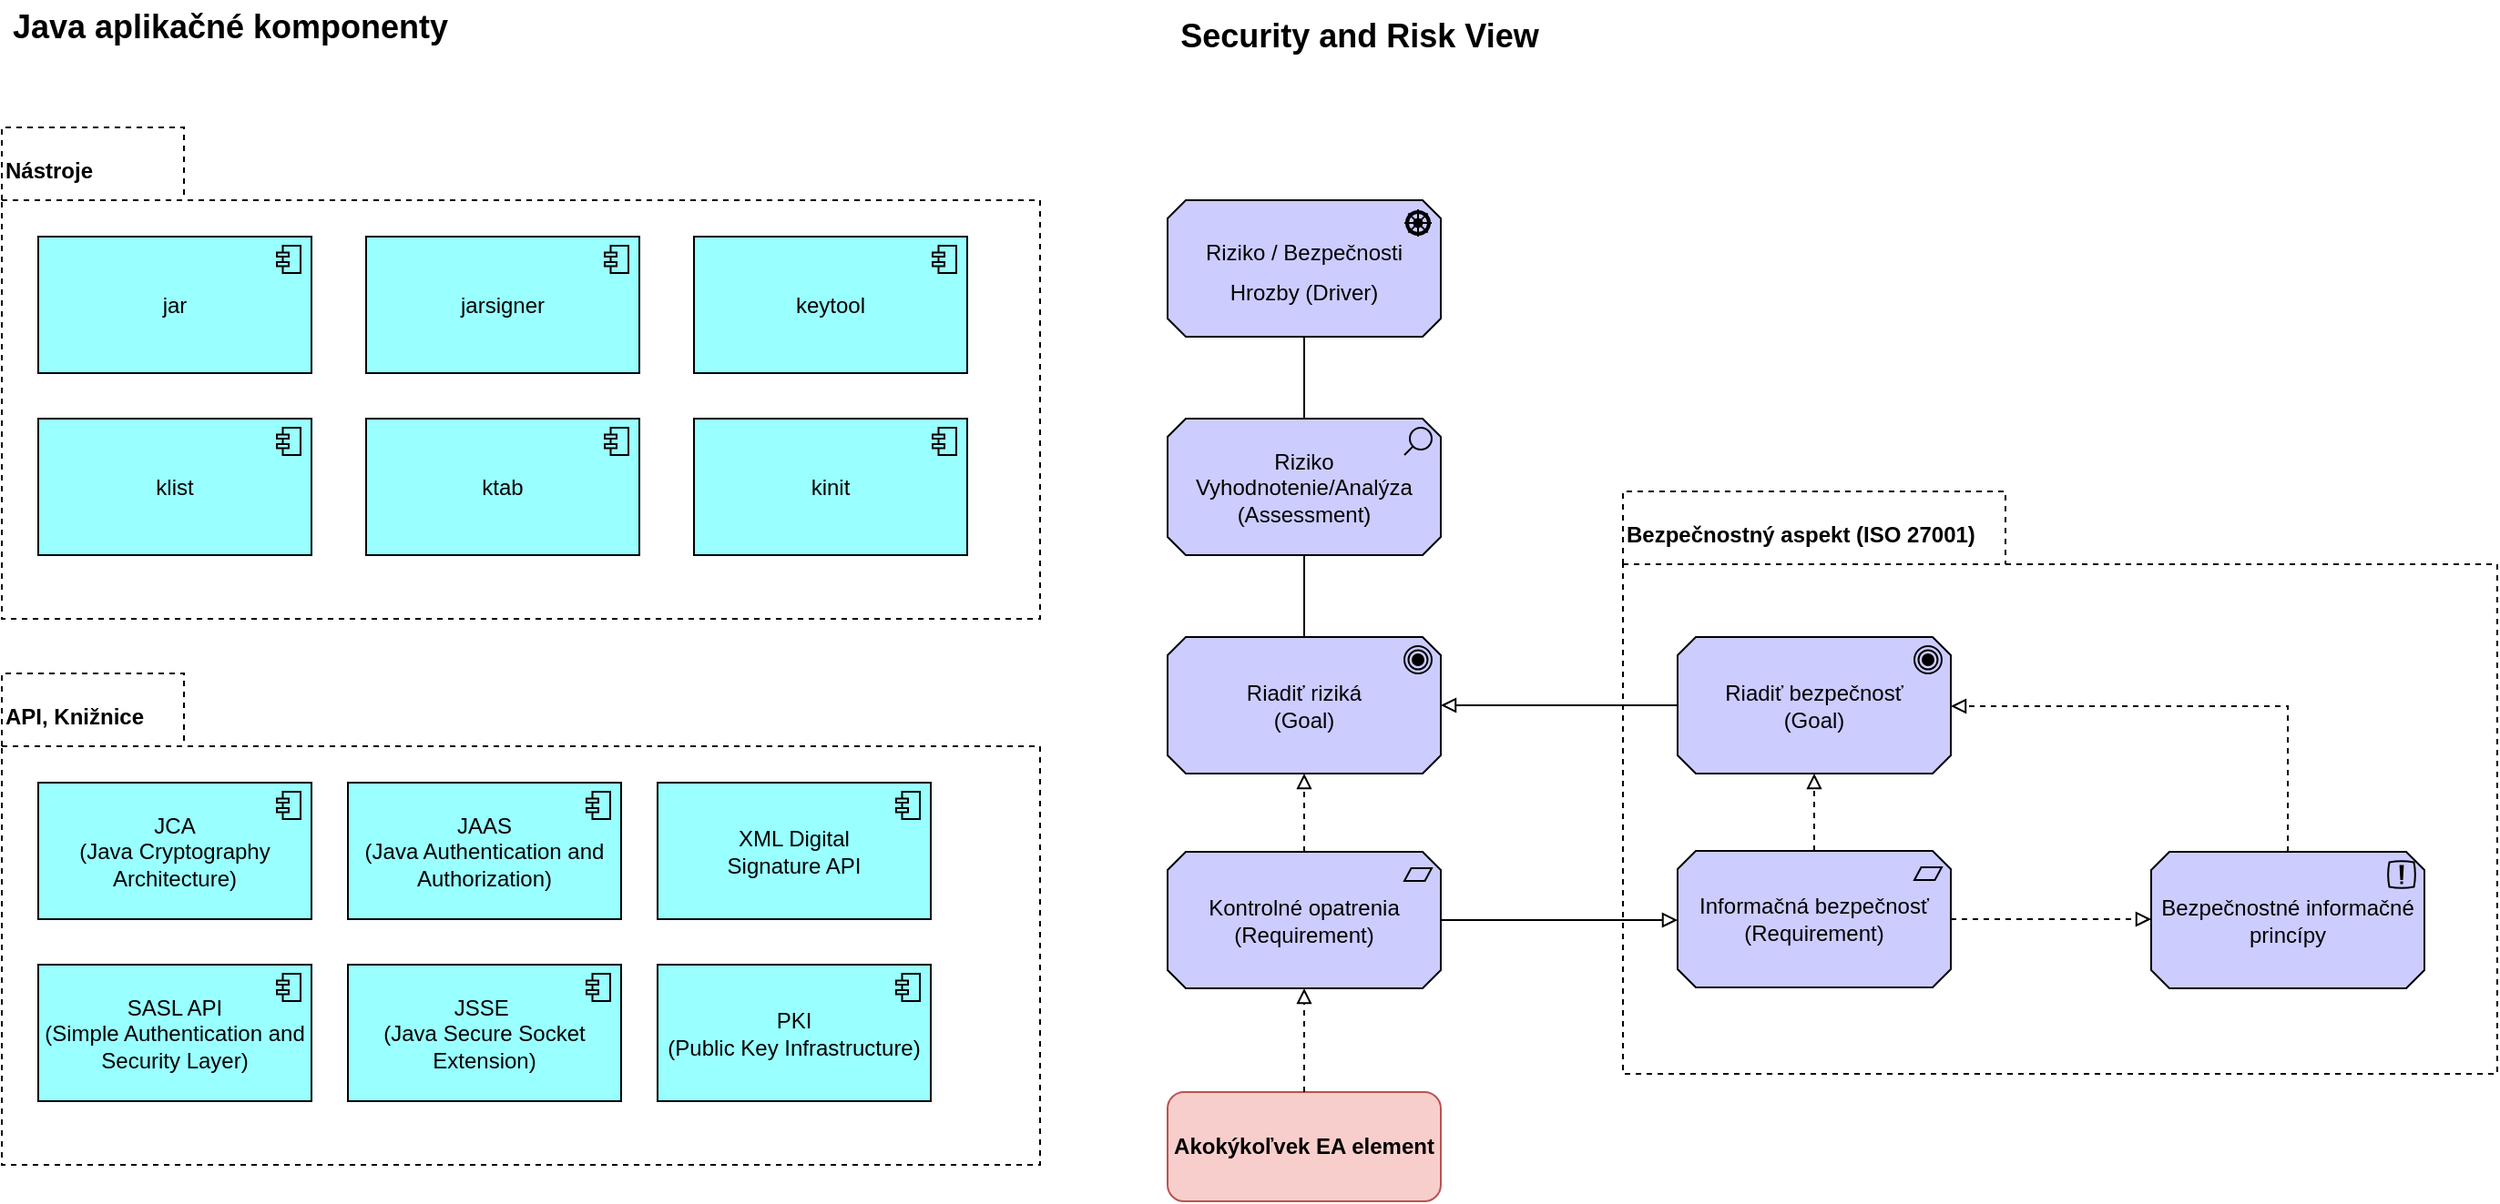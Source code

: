 <mxfile version="16.5.1" type="device"><diagram id="WLmj6e_cbGFz5G_NouOA" name="Security and Risk View"><mxGraphModel dx="1195" dy="731" grid="1" gridSize="10" guides="1" tooltips="1" connect="1" arrows="1" fold="1" page="1" pageScale="1" pageWidth="1654" pageHeight="1169" math="0" shadow="0"><root><mxCell id="9efONOEwvv26A1ZrVela-0"/><mxCell id="9efONOEwvv26A1ZrVela-1" parent="9efONOEwvv26A1ZrVela-0"/><mxCell id="9efONOEwvv26A1ZrVela-27" value="Bezpečnostný aspekt (ISO 27001)" style="shape=folder;spacingTop=10;tabWidth=210;tabHeight=40;tabPosition=left;html=1;dashed=1;fontSize=12;verticalAlign=top;align=left;fontStyle=1" vertex="1" parent="9efONOEwvv26A1ZrVela-1"><mxGeometry x="970" y="320" width="480" height="320" as="geometry"/></mxCell><mxCell id="9efONOEwvv26A1ZrVela-3" value="Nástroje" style="shape=folder;spacingTop=10;tabWidth=100;tabHeight=40;tabPosition=left;html=1;dashed=1;verticalAlign=top;align=left;fontStyle=1" vertex="1" parent="9efONOEwvv26A1ZrVela-1"><mxGeometry x="80" y="120" width="570" height="270" as="geometry"/></mxCell><mxCell id="9efONOEwvv26A1ZrVela-2" value="jar" style="html=1;outlineConnect=0;whiteSpace=wrap;fillColor=#99ffff;shape=mxgraph.archimate3.application;appType=comp;archiType=square;" vertex="1" parent="9efONOEwvv26A1ZrVela-1"><mxGeometry x="100" y="180" width="150" height="75" as="geometry"/></mxCell><mxCell id="9efONOEwvv26A1ZrVela-4" value="keytool" style="html=1;outlineConnect=0;whiteSpace=wrap;fillColor=#99ffff;shape=mxgraph.archimate3.application;appType=comp;archiType=square;" vertex="1" parent="9efONOEwvv26A1ZrVela-1"><mxGeometry x="460" y="180" width="150" height="75" as="geometry"/></mxCell><mxCell id="9efONOEwvv26A1ZrVela-5" value="ktab" style="html=1;outlineConnect=0;whiteSpace=wrap;fillColor=#99ffff;shape=mxgraph.archimate3.application;appType=comp;archiType=square;" vertex="1" parent="9efONOEwvv26A1ZrVela-1"><mxGeometry x="280" y="280" width="150" height="75" as="geometry"/></mxCell><mxCell id="9efONOEwvv26A1ZrVela-6" value="klist" style="html=1;outlineConnect=0;whiteSpace=wrap;fillColor=#99ffff;shape=mxgraph.archimate3.application;appType=comp;archiType=square;" vertex="1" parent="9efONOEwvv26A1ZrVela-1"><mxGeometry x="100" y="280" width="150" height="75" as="geometry"/></mxCell><mxCell id="9efONOEwvv26A1ZrVela-7" value="kinit" style="html=1;outlineConnect=0;whiteSpace=wrap;fillColor=#99ffff;shape=mxgraph.archimate3.application;appType=comp;archiType=square;" vertex="1" parent="9efONOEwvv26A1ZrVela-1"><mxGeometry x="460" y="280" width="150" height="75" as="geometry"/></mxCell><mxCell id="9efONOEwvv26A1ZrVela-8" value="jarsigner" style="html=1;outlineConnect=0;whiteSpace=wrap;fillColor=#99ffff;shape=mxgraph.archimate3.application;appType=comp;archiType=square;" vertex="1" parent="9efONOEwvv26A1ZrVela-1"><mxGeometry x="280" y="180" width="150" height="75" as="geometry"/></mxCell><mxCell id="9efONOEwvv26A1ZrVela-9" value="API, Knižnice" style="shape=folder;spacingTop=10;tabWidth=100;tabHeight=40;tabPosition=left;html=1;dashed=1;verticalAlign=top;align=left;fontStyle=1" vertex="1" parent="9efONOEwvv26A1ZrVela-1"><mxGeometry x="80" y="420" width="570" height="270" as="geometry"/></mxCell><mxCell id="9efONOEwvv26A1ZrVela-10" value="JCA &lt;br&gt;(Java Cryptography Architecture)" style="html=1;outlineConnect=0;whiteSpace=wrap;fillColor=#99ffff;shape=mxgraph.archimate3.application;appType=comp;archiType=square;" vertex="1" parent="9efONOEwvv26A1ZrVela-1"><mxGeometry x="100" y="480" width="150" height="75" as="geometry"/></mxCell><mxCell id="9efONOEwvv26A1ZrVela-11" value="JAAS&lt;br&gt;(Java Authentication and Authorization)" style="html=1;outlineConnect=0;whiteSpace=wrap;fillColor=#99ffff;shape=mxgraph.archimate3.application;appType=comp;archiType=square;" vertex="1" parent="9efONOEwvv26A1ZrVela-1"><mxGeometry x="270" y="480" width="150" height="75" as="geometry"/></mxCell><mxCell id="9efONOEwvv26A1ZrVela-12" value="XML Digital &lt;br&gt;Signature API" style="html=1;outlineConnect=0;whiteSpace=wrap;fillColor=#99ffff;shape=mxgraph.archimate3.application;appType=comp;archiType=square;" vertex="1" parent="9efONOEwvv26A1ZrVela-1"><mxGeometry x="440" y="480" width="150" height="75" as="geometry"/></mxCell><mxCell id="9efONOEwvv26A1ZrVela-13" value="SASL API&lt;br&gt;(Simple Authentication and Security Layer)" style="html=1;outlineConnect=0;whiteSpace=wrap;fillColor=#99ffff;shape=mxgraph.archimate3.application;appType=comp;archiType=square;" vertex="1" parent="9efONOEwvv26A1ZrVela-1"><mxGeometry x="100" y="580" width="150" height="75" as="geometry"/></mxCell><mxCell id="9efONOEwvv26A1ZrVela-14" value="JSSE&amp;nbsp;&lt;br&gt;(Java Secure Socket Extension)" style="html=1;outlineConnect=0;whiteSpace=wrap;fillColor=#99ffff;shape=mxgraph.archimate3.application;appType=comp;archiType=square;" vertex="1" parent="9efONOEwvv26A1ZrVela-1"><mxGeometry x="270" y="580" width="150" height="75" as="geometry"/></mxCell><mxCell id="9efONOEwvv26A1ZrVela-15" value="PKI&lt;br&gt;(Public Key Infrastructure)" style="html=1;outlineConnect=0;whiteSpace=wrap;fillColor=#99ffff;shape=mxgraph.archimate3.application;appType=comp;archiType=square;" vertex="1" parent="9efONOEwvv26A1ZrVela-1"><mxGeometry x="440" y="580" width="150" height="75" as="geometry"/></mxCell><mxCell id="9efONOEwvv26A1ZrVela-16" value="&lt;b style=&quot;font-size: 18px;&quot;&gt;Java aplikačné komponenty&lt;/b&gt;" style="text;html=1;align=center;verticalAlign=middle;resizable=0;points=[];autosize=1;strokeColor=none;fillColor=none;fontSize=18;" vertex="1" parent="9efONOEwvv26A1ZrVela-1"><mxGeometry x="80" y="50" width="250" height="30" as="geometry"/></mxCell><mxCell id="9efONOEwvv26A1ZrVela-19" value="&lt;font style=&quot;font-size: 12px&quot;&gt;Riziko / Bezpečnosti&lt;br&gt;Hrozby (Driver)&lt;br&gt;&lt;/font&gt;" style="html=1;outlineConnect=0;whiteSpace=wrap;fillColor=#CCCCFF;shape=mxgraph.archimate3.application;appType=driver;archiType=oct;fontSize=18;" vertex="1" parent="9efONOEwvv26A1ZrVela-1"><mxGeometry x="720" y="160" width="150" height="75" as="geometry"/></mxCell><mxCell id="9efONOEwvv26A1ZrVela-21" value="Riziko Vyhodnotenie/Analýza&lt;br&gt;(Assessment)" style="html=1;outlineConnect=0;whiteSpace=wrap;fillColor=#CCCCFF;shape=mxgraph.archimate3.application;appType=assess;archiType=oct;fontSize=12;" vertex="1" parent="9efONOEwvv26A1ZrVela-1"><mxGeometry x="720" y="280" width="150" height="75" as="geometry"/></mxCell><mxCell id="9efONOEwvv26A1ZrVela-22" value="Riadiť riziká&lt;br&gt;(Goal)" style="html=1;outlineConnect=0;whiteSpace=wrap;fillColor=#CCCCFF;shape=mxgraph.archimate3.application;appType=goal;archiType=oct;fontSize=12;" vertex="1" parent="9efONOEwvv26A1ZrVela-1"><mxGeometry x="720" y="400" width="150" height="75" as="geometry"/></mxCell><mxCell id="9efONOEwvv26A1ZrVela-23" value="Riadiť bezpečnosť&lt;br&gt;(Goal)" style="html=1;outlineConnect=0;whiteSpace=wrap;fillColor=#CCCCFF;shape=mxgraph.archimate3.application;appType=goal;archiType=oct;fontSize=12;" vertex="1" parent="9efONOEwvv26A1ZrVela-1"><mxGeometry x="1000" y="400" width="150" height="75" as="geometry"/></mxCell><mxCell id="9efONOEwvv26A1ZrVela-24" value="Kontrolné opatrenia&lt;br&gt;(Requirement)" style="html=1;outlineConnect=0;whiteSpace=wrap;fillColor=#CCCCFF;shape=mxgraph.archimate3.application;appType=requirement;archiType=oct;fontSize=12;" vertex="1" parent="9efONOEwvv26A1ZrVela-1"><mxGeometry x="720" y="518" width="150" height="75" as="geometry"/></mxCell><mxCell id="9efONOEwvv26A1ZrVela-25" value="Informačná bezpečnosť&lt;br&gt;(Requirement)" style="html=1;outlineConnect=0;whiteSpace=wrap;fillColor=#CCCCFF;shape=mxgraph.archimate3.application;appType=requirement;archiType=oct;fontSize=12;" vertex="1" parent="9efONOEwvv26A1ZrVela-1"><mxGeometry x="1000" y="517.5" width="150" height="75" as="geometry"/></mxCell><mxCell id="9efONOEwvv26A1ZrVela-26" value="Bezpečnostné informačné princípy" style="html=1;outlineConnect=0;whiteSpace=wrap;fillColor=#CCCCFF;shape=mxgraph.archimate3.application;appType=principle;archiType=oct;fontSize=12;" vertex="1" parent="9efONOEwvv26A1ZrVela-1"><mxGeometry x="1260" y="518" width="150" height="75" as="geometry"/></mxCell><mxCell id="9efONOEwvv26A1ZrVela-28" value="" style="endArrow=block;html=1;endFill=0;edgeStyle=elbowEdgeStyle;elbow=vertical;rounded=0;fontSize=12;entryX=1;entryY=0.5;entryDx=0;entryDy=0;entryPerimeter=0;exitX=0;exitY=0.5;exitDx=0;exitDy=0;exitPerimeter=0;" edge="1" parent="9efONOEwvv26A1ZrVela-1" source="9efONOEwvv26A1ZrVela-23" target="9efONOEwvv26A1ZrVela-22"><mxGeometry width="160" relative="1" as="geometry"><mxPoint x="780" y="370" as="sourcePoint"/><mxPoint x="940" y="370" as="targetPoint"/></mxGeometry></mxCell><mxCell id="9efONOEwvv26A1ZrVela-29" value="" style="endArrow=block;html=1;endFill=0;edgeStyle=elbowEdgeStyle;elbow=vertical;rounded=0;fontSize=12;entryX=0;entryY=0.5;entryDx=0;entryDy=0;entryPerimeter=0;exitX=1;exitY=0.5;exitDx=0;exitDy=0;exitPerimeter=0;" edge="1" parent="9efONOEwvv26A1ZrVela-1" source="9efONOEwvv26A1ZrVela-24" target="9efONOEwvv26A1ZrVela-25"><mxGeometry width="160" relative="1" as="geometry"><mxPoint x="800" y="640" as="sourcePoint"/><mxPoint x="960" y="640" as="targetPoint"/></mxGeometry></mxCell><mxCell id="9efONOEwvv26A1ZrVela-30" value="" style="edgeStyle=elbowEdgeStyle;html=1;endArrow=block;elbow=vertical;endFill=0;dashed=1;rounded=0;fontSize=12;entryX=1;entryY=0.5;entryDx=0;entryDy=0;entryPerimeter=0;exitX=0.5;exitY=0;exitDx=0;exitDy=0;exitPerimeter=0;" edge="1" parent="9efONOEwvv26A1ZrVela-1" source="9efONOEwvv26A1ZrVela-26" target="9efONOEwvv26A1ZrVela-23"><mxGeometry width="160" relative="1" as="geometry"><mxPoint x="1190" y="250" as="sourcePoint"/><mxPoint x="1350" y="250" as="targetPoint"/><Array as="points"><mxPoint x="1250" y="438"/></Array></mxGeometry></mxCell><mxCell id="9efONOEwvv26A1ZrVela-31" value="" style="edgeStyle=elbowEdgeStyle;html=1;endArrow=block;elbow=vertical;endFill=0;dashed=1;rounded=0;fontSize=12;entryX=0.5;entryY=1;entryDx=0;entryDy=0;entryPerimeter=0;exitX=0.5;exitY=0;exitDx=0;exitDy=0;exitPerimeter=0;" edge="1" parent="9efONOEwvv26A1ZrVela-1" source="9efONOEwvv26A1ZrVela-25" target="9efONOEwvv26A1ZrVela-23"><mxGeometry width="160" relative="1" as="geometry"><mxPoint x="1075" y="510" as="sourcePoint"/><mxPoint x="1370" y="680" as="targetPoint"/></mxGeometry></mxCell><mxCell id="9efONOEwvv26A1ZrVela-32" value="" style="edgeStyle=elbowEdgeStyle;html=1;endArrow=block;elbow=vertical;endFill=0;dashed=1;rounded=0;fontSize=12;exitX=1;exitY=0.5;exitDx=0;exitDy=0;exitPerimeter=0;" edge="1" parent="9efONOEwvv26A1ZrVela-1" source="9efONOEwvv26A1ZrVela-25" target="9efONOEwvv26A1ZrVela-26"><mxGeometry width="160" relative="1" as="geometry"><mxPoint x="1190" y="670" as="sourcePoint"/><mxPoint x="1350" y="670" as="targetPoint"/></mxGeometry></mxCell><mxCell id="9efONOEwvv26A1ZrVela-35" value="" style="edgeStyle=elbowEdgeStyle;html=1;endArrow=block;elbow=vertical;endFill=0;dashed=1;rounded=0;fontSize=12;entryX=0.5;entryY=1;entryDx=0;entryDy=0;entryPerimeter=0;exitX=0.5;exitY=0;exitDx=0;exitDy=0;exitPerimeter=0;" edge="1" parent="9efONOEwvv26A1ZrVela-1" source="9efONOEwvv26A1ZrVela-24" target="9efONOEwvv26A1ZrVela-22"><mxGeometry width="160" relative="1" as="geometry"><mxPoint x="690" y="660" as="sourcePoint"/><mxPoint x="850" y="660" as="targetPoint"/></mxGeometry></mxCell><mxCell id="9efONOEwvv26A1ZrVela-36" value="" style="edgeStyle=elbowEdgeStyle;html=1;endArrow=none;elbow=vertical;rounded=0;fontSize=12;exitX=0.5;exitY=1;exitDx=0;exitDy=0;exitPerimeter=0;" edge="1" parent="9efONOEwvv26A1ZrVela-1" source="9efONOEwvv26A1ZrVela-19" target="9efONOEwvv26A1ZrVela-21"><mxGeometry width="160" relative="1" as="geometry"><mxPoint x="940" y="240" as="sourcePoint"/><mxPoint x="1100" y="240" as="targetPoint"/></mxGeometry></mxCell><mxCell id="9efONOEwvv26A1ZrVela-37" value="" style="edgeStyle=elbowEdgeStyle;html=1;endArrow=none;elbow=vertical;rounded=0;fontSize=12;exitX=0.5;exitY=1;exitDx=0;exitDy=0;exitPerimeter=0;entryX=0.5;entryY=0;entryDx=0;entryDy=0;entryPerimeter=0;" edge="1" parent="9efONOEwvv26A1ZrVela-1" source="9efONOEwvv26A1ZrVela-21" target="9efONOEwvv26A1ZrVela-22"><mxGeometry width="160" relative="1" as="geometry"><mxPoint x="810" y="370" as="sourcePoint"/><mxPoint x="970" y="370" as="targetPoint"/></mxGeometry></mxCell><mxCell id="9efONOEwvv26A1ZrVela-38" value="Akokýkoľvek EA element" style="rounded=1;whiteSpace=wrap;html=1;fontSize=12;fillColor=#f8cecc;strokeColor=#b85450;fontStyle=1" vertex="1" parent="9efONOEwvv26A1ZrVela-1"><mxGeometry x="720" y="650" width="150" height="60" as="geometry"/></mxCell><mxCell id="9efONOEwvv26A1ZrVela-39" value="" style="edgeStyle=elbowEdgeStyle;html=1;endArrow=block;elbow=vertical;endFill=0;dashed=1;rounded=0;fontSize=12;exitX=0.5;exitY=0;exitDx=0;exitDy=0;entryX=0.5;entryY=1;entryDx=0;entryDy=0;entryPerimeter=0;" edge="1" parent="9efONOEwvv26A1ZrVela-1" source="9efONOEwvv26A1ZrVela-38" target="9efONOEwvv26A1ZrVela-24"><mxGeometry width="160" relative="1" as="geometry"><mxPoint x="900" y="750" as="sourcePoint"/><mxPoint x="1060" y="750" as="targetPoint"/></mxGeometry></mxCell><mxCell id="1HFfbaEyc2T57NEoExNg-0" value="Security and Risk View" style="text;html=1;align=center;verticalAlign=middle;resizable=0;points=[];autosize=1;strokeColor=none;fillColor=none;fontSize=18;fontStyle=1" vertex="1" parent="9efONOEwvv26A1ZrVela-1"><mxGeometry x="720" y="55" width="210" height="30" as="geometry"/></mxCell></root></mxGraphModel></diagram></mxfile>